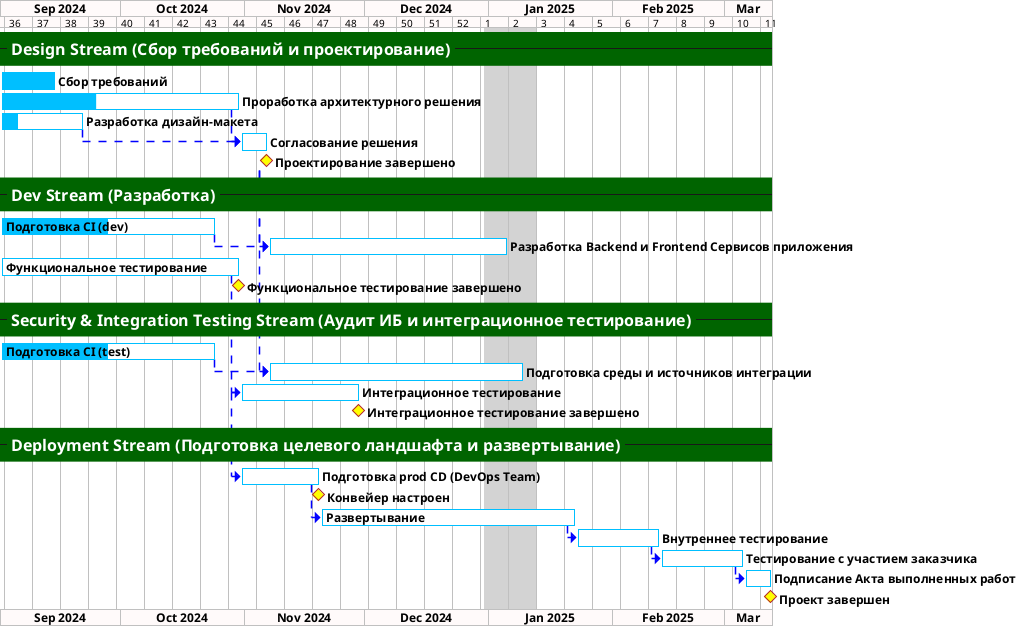 @startgantt
<style>
ganttDiagram {
    unstartedTask {
        FontName Helvetica
        FontColor Black
        FontSize 12
        FontStyle bold
        BackGroundColor DeepSkyBlue
        LineColor DeepSkyBlue
    }
    task {
        FontName Helvetica
        FontColor Black
        FontSize 12
        FontStyle bold
        BackGroundColor DeepSkyBlue
        LineColor DeepSkyBlue
    }
    milestone {
        FontColor black
        FontSize 12
        FontStyle bold
        BackGroundColor yellow
        LineColor FireBrick
    }
    note {
        FontColor DarkGreen
        FontSize 10
        LineColor OrangeRed
    }
    arrow {
        FontName Helvetica
        FontColor red
        FontSize 18
        FontStyle bold
        BackGroundColor GreenYellow
        LineColor blue
        LineStyle 8.0;13.0
        LineThickness 3.0
    }
    separator {
        BackgroundColor DarkGreen
        LineStyle 8.0;3.0
        LineColor Gray
        LineThickness 1.0
        FontSize 16
        FontStyle bold
        FontColor White
        Margin 5
        Padding 6
    }
    timeline {
        BackgroundColor Snow
    }
    closed {
        BackgroundColor pink
        FontColor red
    }
}
</style>

projectscale weekly
Project starts the 1st of September 2024
' saturday are closed
' sunday are closed
2024/12/31 to 2025/01/12 are colored in lightgrey

-- Design Stream (Сбор требований и проектирование) --

[Сбор требований] as [design-reqs] lasts 14 days and is 100% completed
[Проработка архитектурного решения] as [design-doc] lasts 60 days and is 40% completed
[Разработка дизайн-макета] as [design-ui] lasts 21 days and is 20% completed
[Согласование решения] as [design-signoff] lasts 7 days and starts after [design-ui]'s end and is 0% completed
[design-signoff] starts after [design-doc]'s end
[Проектирование завершено] as [design-complete] happens at [design-signoff]'s end

-- Dev Stream (Разработка) --

[Подготовка CI (dev)] as [dev-build] lasts 54 days and is 50% completed
[Разработка Backend и Frontend Сервисов приложения] as [dev-process] lasts 60 days and starts at [dev-build]'s end and is 0% completed
[dev-process] starts at [design-complete]'s end
[Функциональное тестирование] as [testing] lasts 60 days and starts at 2024/02/12 and is 0% completed
[Функциональное тестирование завершено] happens at [testing]'s end

-- Security & Integration Testing Stream (Аудит ИБ и интеграционное тестирование) --

[Подготовка CI (test)] as [test-build] lasts 54 days and is 50% completed
[Подготовка среды и источников интеграции] as [source-prep] lasts 64 days and starts at [test-build]'s end and is 0% completed
[source-prep] starts at [design-complete]'s end
[Интеграционное тестирование] as [int-testing] lasts 30 days and starts at [testing]'s end and is 0% completed
[Интеграционное тестирование завершено] happens at [int-testing]'s end

-- Deployment Stream (Подготовка целевого ландшафта и развертывание) --

[Подготовка prod CD (DevOps Team)] as [prod-build] lasts 20 days and starts at [int-testing]'s start and is 0% completed
[Конвейер настроен] happens at [prod-build]'s end
[Развертывание] as [deploy] lasts 64 days and starts at [prod-build]'s end and is 0% completed
[Внутреннее тестирование] as [prod-internal-pilot] lasts 21 days and starts at [deploy]'s end and is 0% completed
[Тестирование с участием заказчика] as [prod-customer-pilot] lasts 21 days and starts at [prod-internal-pilot]'s end and is 0% completed
[Подписание Акта выполненных работ] as [final-protocol] lasts 7 days and starts at [prod-customer-pilot]'s end and is 0% completed
[Проект завершен] happens at [final-protocol]'s end
@endgantt